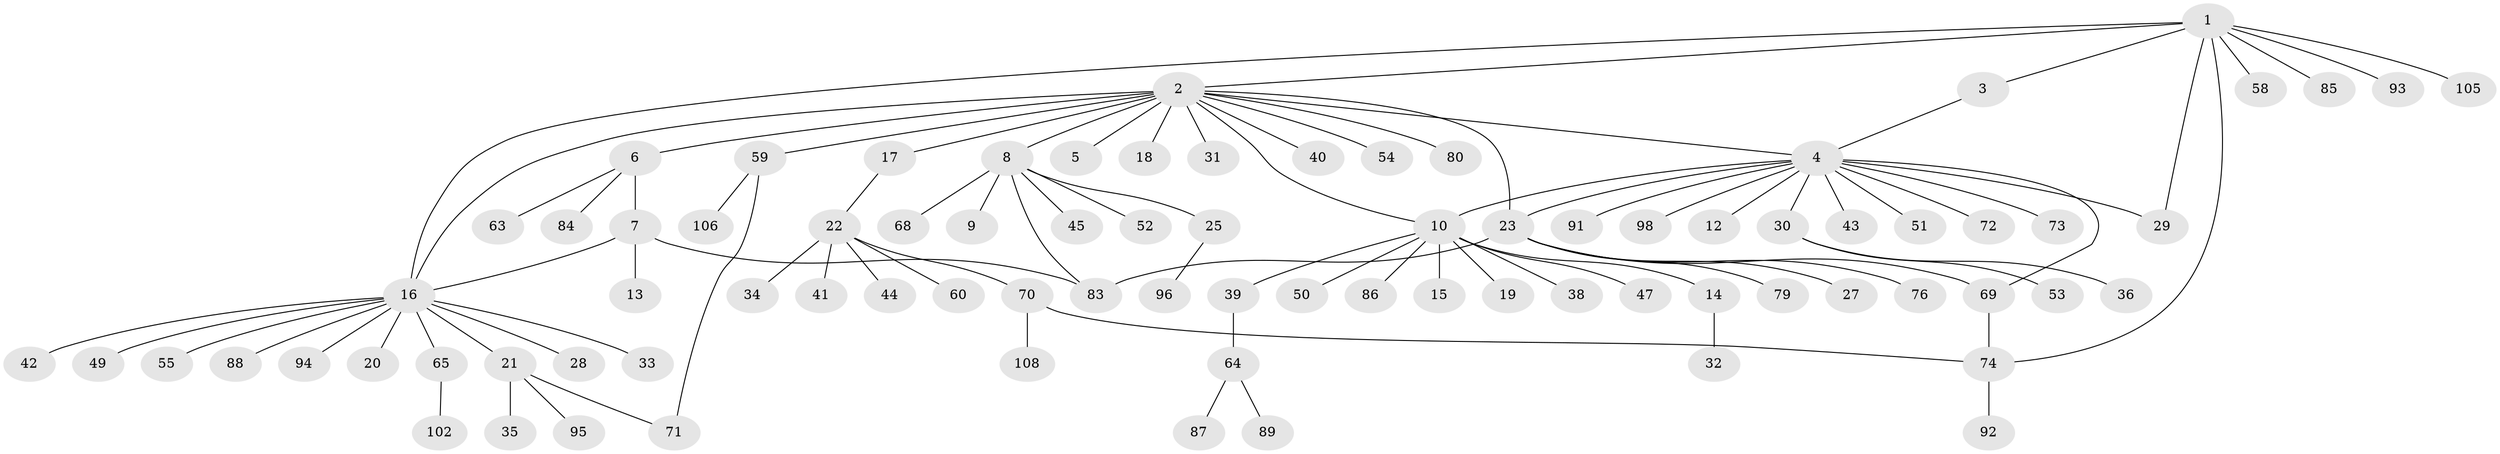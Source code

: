 // Generated by graph-tools (version 1.1) at 2025/51/02/27/25 19:51:57]
// undirected, 83 vertices, 94 edges
graph export_dot {
graph [start="1"]
  node [color=gray90,style=filled];
  1 [super="+48"];
  2 [super="+11"];
  3;
  4 [super="+56"];
  5;
  6 [super="+61"];
  7 [super="+82"];
  8 [super="+101"];
  9 [super="+26"];
  10 [super="+67"];
  12 [super="+81"];
  13;
  14;
  15;
  16 [super="+57"];
  17;
  18;
  19;
  20;
  21 [super="+99"];
  22 [super="+24"];
  23 [super="+37"];
  25 [super="+75"];
  27;
  28;
  29;
  30 [super="+66"];
  31;
  32 [super="+97"];
  33;
  34;
  35;
  36;
  38;
  39;
  40;
  41;
  42;
  43 [super="+46"];
  44;
  45;
  47;
  49 [super="+62"];
  50;
  51;
  52 [super="+104"];
  53;
  54;
  55;
  58;
  59 [super="+103"];
  60;
  63;
  64 [super="+78"];
  65;
  68;
  69 [super="+107"];
  70;
  71;
  72;
  73;
  74 [super="+77"];
  76;
  79;
  80;
  83 [super="+90"];
  84;
  85;
  86 [super="+100"];
  87;
  88;
  89;
  91;
  92;
  93;
  94;
  95;
  96;
  98;
  102;
  105;
  106;
  108;
  1 -- 2;
  1 -- 3;
  1 -- 16;
  1 -- 29;
  1 -- 58;
  1 -- 74;
  1 -- 85;
  1 -- 93;
  1 -- 105;
  2 -- 4;
  2 -- 5;
  2 -- 6 [weight=2];
  2 -- 8;
  2 -- 10;
  2 -- 16;
  2 -- 17;
  2 -- 18;
  2 -- 23;
  2 -- 31;
  2 -- 40;
  2 -- 54;
  2 -- 59;
  2 -- 80;
  3 -- 4;
  4 -- 12;
  4 -- 23;
  4 -- 29;
  4 -- 30;
  4 -- 43;
  4 -- 51;
  4 -- 72;
  4 -- 73;
  4 -- 91;
  4 -- 98;
  4 -- 10;
  4 -- 69;
  6 -- 7;
  6 -- 63;
  6 -- 84;
  7 -- 13;
  7 -- 16;
  7 -- 83;
  8 -- 9;
  8 -- 25;
  8 -- 45;
  8 -- 52;
  8 -- 68;
  8 -- 83;
  10 -- 14;
  10 -- 15;
  10 -- 19;
  10 -- 38;
  10 -- 39;
  10 -- 47;
  10 -- 50;
  10 -- 86;
  14 -- 32;
  16 -- 20;
  16 -- 21;
  16 -- 28;
  16 -- 33;
  16 -- 42;
  16 -- 49;
  16 -- 55;
  16 -- 65;
  16 -- 88;
  16 -- 94;
  17 -- 22;
  21 -- 35;
  21 -- 71;
  21 -- 95;
  22 -- 41;
  22 -- 44;
  22 -- 70;
  22 -- 34;
  22 -- 60;
  23 -- 27;
  23 -- 69;
  23 -- 79;
  23 -- 76;
  23 -- 83;
  25 -- 96;
  30 -- 36;
  30 -- 53;
  39 -- 64;
  59 -- 106;
  59 -- 71;
  64 -- 87;
  64 -- 89;
  65 -- 102;
  69 -- 74;
  70 -- 74;
  70 -- 108;
  74 -- 92;
}
